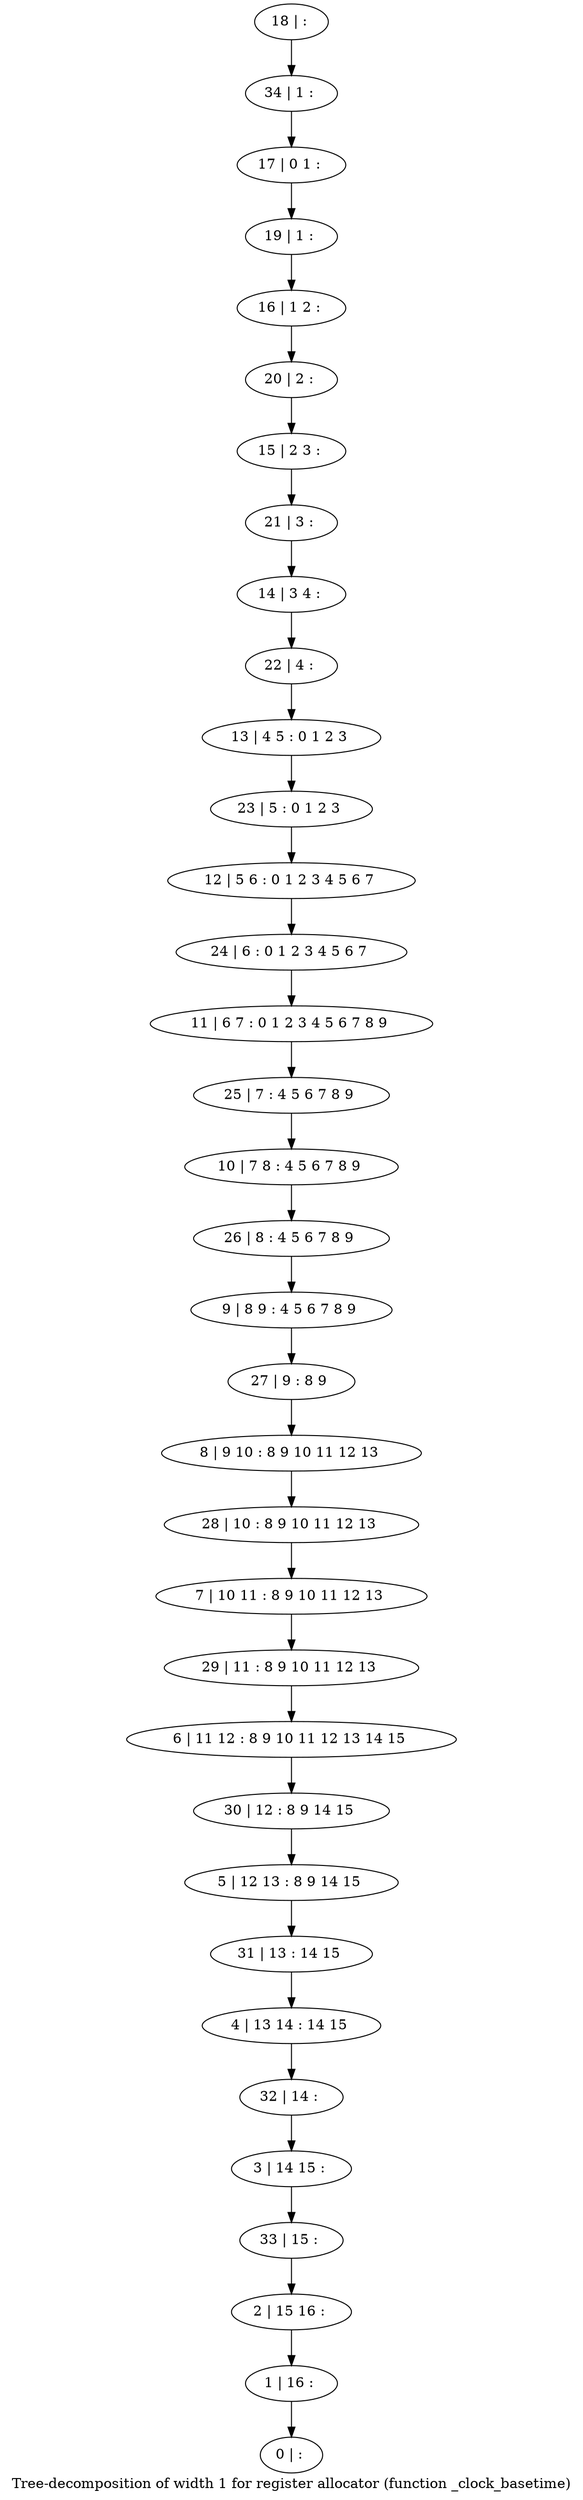 digraph G {
graph [label="Tree-decomposition of width 1 for register allocator (function _clock_basetime)"]
0[label="0 | : "];
1[label="1 | 16 : "];
2[label="2 | 15 16 : "];
3[label="3 | 14 15 : "];
4[label="4 | 13 14 : 14 15 "];
5[label="5 | 12 13 : 8 9 14 15 "];
6[label="6 | 11 12 : 8 9 10 11 12 13 14 15 "];
7[label="7 | 10 11 : 8 9 10 11 12 13 "];
8[label="8 | 9 10 : 8 9 10 11 12 13 "];
9[label="9 | 8 9 : 4 5 6 7 8 9 "];
10[label="10 | 7 8 : 4 5 6 7 8 9 "];
11[label="11 | 6 7 : 0 1 2 3 4 5 6 7 8 9 "];
12[label="12 | 5 6 : 0 1 2 3 4 5 6 7 "];
13[label="13 | 4 5 : 0 1 2 3 "];
14[label="14 | 3 4 : "];
15[label="15 | 2 3 : "];
16[label="16 | 1 2 : "];
17[label="17 | 0 1 : "];
18[label="18 | : "];
19[label="19 | 1 : "];
20[label="20 | 2 : "];
21[label="21 | 3 : "];
22[label="22 | 4 : "];
23[label="23 | 5 : 0 1 2 3 "];
24[label="24 | 6 : 0 1 2 3 4 5 6 7 "];
25[label="25 | 7 : 4 5 6 7 8 9 "];
26[label="26 | 8 : 4 5 6 7 8 9 "];
27[label="27 | 9 : 8 9 "];
28[label="28 | 10 : 8 9 10 11 12 13 "];
29[label="29 | 11 : 8 9 10 11 12 13 "];
30[label="30 | 12 : 8 9 14 15 "];
31[label="31 | 13 : 14 15 "];
32[label="32 | 14 : "];
33[label="33 | 15 : "];
34[label="34 | 1 : "];
18->34 ;
34->17 ;
17->19 ;
19->16 ;
16->20 ;
20->15 ;
15->21 ;
21->14 ;
14->22 ;
22->13 ;
13->23 ;
23->12 ;
12->24 ;
24->11 ;
11->25 ;
25->10 ;
10->26 ;
26->9 ;
9->27 ;
27->8 ;
8->28 ;
28->7 ;
7->29 ;
29->6 ;
6->30 ;
30->5 ;
5->31 ;
31->4 ;
4->32 ;
32->3 ;
3->33 ;
33->2 ;
2->1 ;
1->0 ;
}
